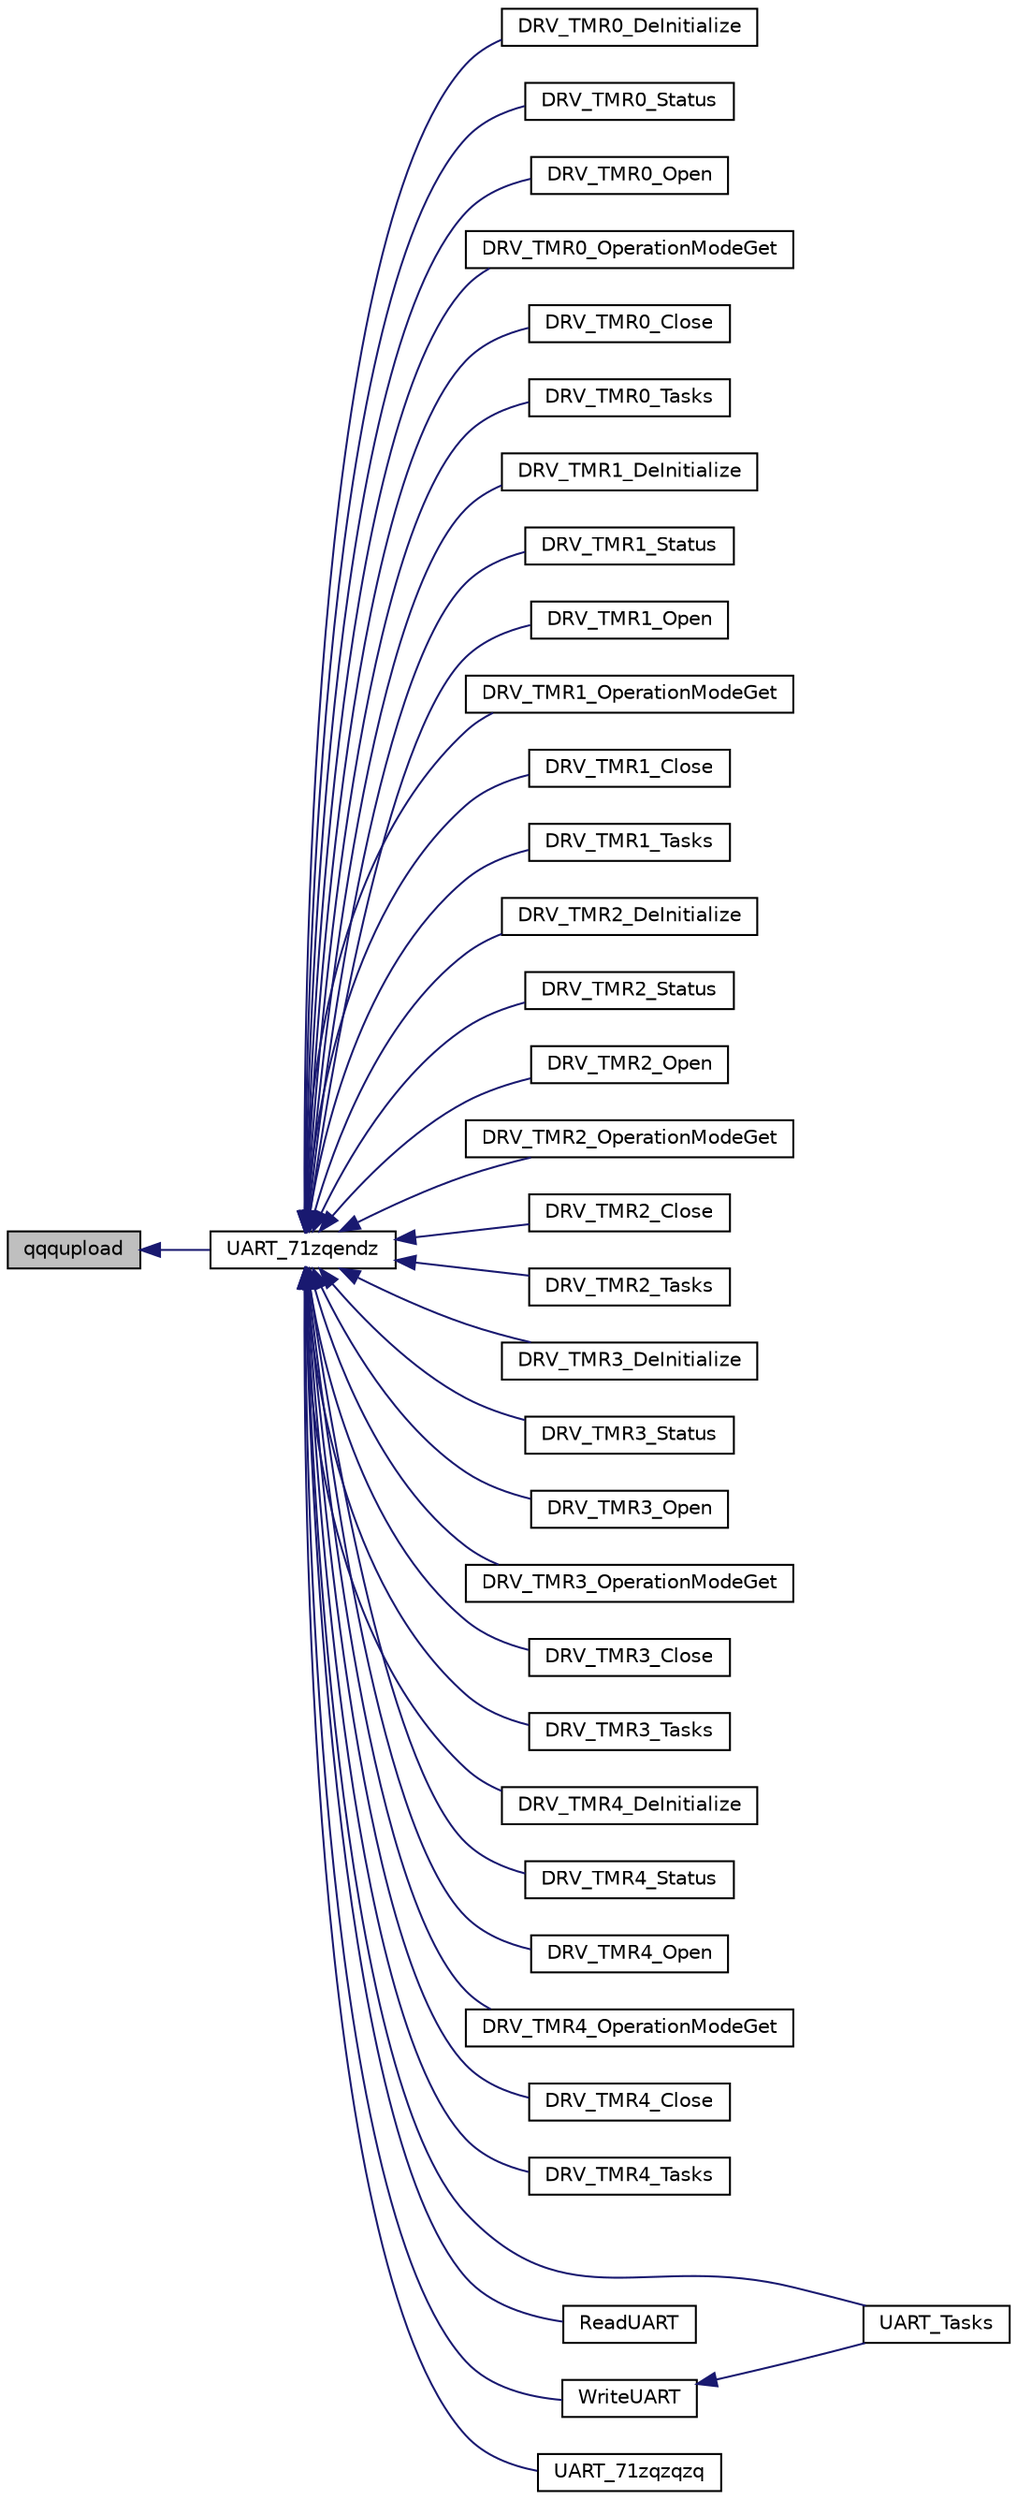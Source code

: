 digraph "qqqupload"
{
  edge [fontname="Helvetica",fontsize="10",labelfontname="Helvetica",labelfontsize="10"];
  node [fontname="Helvetica",fontsize="10",shape=record];
  rankdir="LR";
  Node1630 [label="qqqupload",height=0.2,width=0.4,color="black", fillcolor="grey75", style="filled", fontcolor="black"];
  Node1630 -> Node1631 [dir="back",color="midnightblue",fontsize="10",style="solid",fontname="Helvetica"];
  Node1631 [label="UART_71zqendz",height=0.2,width=0.4,color="black", fillcolor="white", style="filled",URL="$inszt___u_a_r_t_8c.html#a554df8fb4d2ec98c6717da3f7ee9f81d"];
  Node1631 -> Node1632 [dir="back",color="midnightblue",fontsize="10",style="solid",fontname="Helvetica"];
  Node1632 [label="DRV_TMR0_DeInitialize",height=0.2,width=0.4,color="black", fillcolor="white", style="filled",URL="$inszt___u_a_r_t_8c.html#ac35e22ce2277246569aa15a0142f42de"];
  Node1631 -> Node1633 [dir="back",color="midnightblue",fontsize="10",style="solid",fontname="Helvetica"];
  Node1633 [label="DRV_TMR0_Status",height=0.2,width=0.4,color="black", fillcolor="white", style="filled",URL="$inszt___u_a_r_t_8c.html#aa0b45abb3787c0b80fba63077983fda6"];
  Node1631 -> Node1634 [dir="back",color="midnightblue",fontsize="10",style="solid",fontname="Helvetica"];
  Node1634 [label="DRV_TMR0_Open",height=0.2,width=0.4,color="black", fillcolor="white", style="filled",URL="$inszt___u_a_r_t_8c.html#a6185be0b1acc5308100e9c168c6d9882"];
  Node1631 -> Node1635 [dir="back",color="midnightblue",fontsize="10",style="solid",fontname="Helvetica"];
  Node1635 [label="DRV_TMR0_OperationModeGet",height=0.2,width=0.4,color="black", fillcolor="white", style="filled",URL="$inszt___u_a_r_t_8c.html#a75154e72363837310412c5f0f77ca99b"];
  Node1631 -> Node1636 [dir="back",color="midnightblue",fontsize="10",style="solid",fontname="Helvetica"];
  Node1636 [label="DRV_TMR0_Close",height=0.2,width=0.4,color="black", fillcolor="white", style="filled",URL="$inszt___u_a_r_t_8c.html#a32eae35a1e64a44969e70c746ec9cdc2"];
  Node1631 -> Node1637 [dir="back",color="midnightblue",fontsize="10",style="solid",fontname="Helvetica"];
  Node1637 [label="DRV_TMR0_Tasks",height=0.2,width=0.4,color="black", fillcolor="white", style="filled",URL="$inszt___u_a_r_t_8c.html#a074ed24077060483c762988f726d23e9"];
  Node1631 -> Node1638 [dir="back",color="midnightblue",fontsize="10",style="solid",fontname="Helvetica"];
  Node1638 [label="DRV_TMR1_DeInitialize",height=0.2,width=0.4,color="black", fillcolor="white", style="filled",URL="$inszt___u_a_r_t_8c.html#abf7739f5097a1ceff5268ea070a35c9e"];
  Node1631 -> Node1639 [dir="back",color="midnightblue",fontsize="10",style="solid",fontname="Helvetica"];
  Node1639 [label="DRV_TMR1_Status",height=0.2,width=0.4,color="black", fillcolor="white", style="filled",URL="$inszt___u_a_r_t_8c.html#af0b509a65d0cc40830845f905e72f383"];
  Node1631 -> Node1640 [dir="back",color="midnightblue",fontsize="10",style="solid",fontname="Helvetica"];
  Node1640 [label="DRV_TMR1_Open",height=0.2,width=0.4,color="black", fillcolor="white", style="filled",URL="$inszt___u_a_r_t_8c.html#ac23662f1a2e62aff3d8576b4fb403b5e"];
  Node1631 -> Node1641 [dir="back",color="midnightblue",fontsize="10",style="solid",fontname="Helvetica"];
  Node1641 [label="DRV_TMR1_OperationModeGet",height=0.2,width=0.4,color="black", fillcolor="white", style="filled",URL="$inszt___u_a_r_t_8c.html#a2ddcb52c248a14db2f5d3cc2b8396b4d"];
  Node1631 -> Node1642 [dir="back",color="midnightblue",fontsize="10",style="solid",fontname="Helvetica"];
  Node1642 [label="DRV_TMR1_Close",height=0.2,width=0.4,color="black", fillcolor="white", style="filled",URL="$inszt___u_a_r_t_8c.html#a6a5cde4bb2a1f040394eff6085aa1d59"];
  Node1631 -> Node1643 [dir="back",color="midnightblue",fontsize="10",style="solid",fontname="Helvetica"];
  Node1643 [label="DRV_TMR1_Tasks",height=0.2,width=0.4,color="black", fillcolor="white", style="filled",URL="$inszt___u_a_r_t_8c.html#a0c01e1083b80ad88b2bc0fae758b1f0e"];
  Node1631 -> Node1644 [dir="back",color="midnightblue",fontsize="10",style="solid",fontname="Helvetica"];
  Node1644 [label="DRV_TMR2_DeInitialize",height=0.2,width=0.4,color="black", fillcolor="white", style="filled",URL="$inszt___u_a_r_t_8c.html#a0aa800750e31f5d3aea0afcd7faa41fe"];
  Node1631 -> Node1645 [dir="back",color="midnightblue",fontsize="10",style="solid",fontname="Helvetica"];
  Node1645 [label="DRV_TMR2_Status",height=0.2,width=0.4,color="black", fillcolor="white", style="filled",URL="$inszt___u_a_r_t_8c.html#ab66021f387d5cbb3e7ab20b7718aa773"];
  Node1631 -> Node1646 [dir="back",color="midnightblue",fontsize="10",style="solid",fontname="Helvetica"];
  Node1646 [label="DRV_TMR2_Open",height=0.2,width=0.4,color="black", fillcolor="white", style="filled",URL="$inszt___u_a_r_t_8c.html#ae3ec2e7d926f1dfcf4d5b4ec3f4452b1"];
  Node1631 -> Node1647 [dir="back",color="midnightblue",fontsize="10",style="solid",fontname="Helvetica"];
  Node1647 [label="DRV_TMR2_OperationModeGet",height=0.2,width=0.4,color="black", fillcolor="white", style="filled",URL="$inszt___u_a_r_t_8c.html#aaec612bc5ca6823e226aa9e168f0f7e4"];
  Node1631 -> Node1648 [dir="back",color="midnightblue",fontsize="10",style="solid",fontname="Helvetica"];
  Node1648 [label="DRV_TMR2_Close",height=0.2,width=0.4,color="black", fillcolor="white", style="filled",URL="$inszt___u_a_r_t_8c.html#a5ad44e5f36f8a566c396331e7c08c15d"];
  Node1631 -> Node1649 [dir="back",color="midnightblue",fontsize="10",style="solid",fontname="Helvetica"];
  Node1649 [label="DRV_TMR2_Tasks",height=0.2,width=0.4,color="black", fillcolor="white", style="filled",URL="$inszt___u_a_r_t_8c.html#a4cae103296c260a0cacd0bfbb02abec6"];
  Node1631 -> Node1650 [dir="back",color="midnightblue",fontsize="10",style="solid",fontname="Helvetica"];
  Node1650 [label="DRV_TMR3_DeInitialize",height=0.2,width=0.4,color="black", fillcolor="white", style="filled",URL="$inszt___u_a_r_t_8c.html#a51119949a1b0dc2ade9d15cd3eef3cf9"];
  Node1631 -> Node1651 [dir="back",color="midnightblue",fontsize="10",style="solid",fontname="Helvetica"];
  Node1651 [label="DRV_TMR3_Status",height=0.2,width=0.4,color="black", fillcolor="white", style="filled",URL="$inszt___u_a_r_t_8c.html#ab337820f2261ee63bfbdbe91f999de92"];
  Node1631 -> Node1652 [dir="back",color="midnightblue",fontsize="10",style="solid",fontname="Helvetica"];
  Node1652 [label="DRV_TMR3_Open",height=0.2,width=0.4,color="black", fillcolor="white", style="filled",URL="$inszt___u_a_r_t_8c.html#a14def85d2721c6fe7a0f52e5da985745"];
  Node1631 -> Node1653 [dir="back",color="midnightblue",fontsize="10",style="solid",fontname="Helvetica"];
  Node1653 [label="DRV_TMR3_OperationModeGet",height=0.2,width=0.4,color="black", fillcolor="white", style="filled",URL="$inszt___u_a_r_t_8c.html#aba3d374b5742c8fed77fb9c5125906e8"];
  Node1631 -> Node1654 [dir="back",color="midnightblue",fontsize="10",style="solid",fontname="Helvetica"];
  Node1654 [label="DRV_TMR3_Close",height=0.2,width=0.4,color="black", fillcolor="white", style="filled",URL="$inszt___u_a_r_t_8c.html#a5dd9fa4b5c96ae83f17ed22952b3526b"];
  Node1631 -> Node1655 [dir="back",color="midnightblue",fontsize="10",style="solid",fontname="Helvetica"];
  Node1655 [label="DRV_TMR3_Tasks",height=0.2,width=0.4,color="black", fillcolor="white", style="filled",URL="$inszt___u_a_r_t_8c.html#ac4622292b2dab66f9b5ae9778db08478"];
  Node1631 -> Node1656 [dir="back",color="midnightblue",fontsize="10",style="solid",fontname="Helvetica"];
  Node1656 [label="DRV_TMR4_DeInitialize",height=0.2,width=0.4,color="black", fillcolor="white", style="filled",URL="$inszt___u_a_r_t_8c.html#a24315793d9553d184024aea496534bc5"];
  Node1631 -> Node1657 [dir="back",color="midnightblue",fontsize="10",style="solid",fontname="Helvetica"];
  Node1657 [label="DRV_TMR4_Status",height=0.2,width=0.4,color="black", fillcolor="white", style="filled",URL="$inszt___u_a_r_t_8c.html#aeb55a9257642cf221bcb641b25033668"];
  Node1631 -> Node1658 [dir="back",color="midnightblue",fontsize="10",style="solid",fontname="Helvetica"];
  Node1658 [label="DRV_TMR4_Open",height=0.2,width=0.4,color="black", fillcolor="white", style="filled",URL="$inszt___u_a_r_t_8c.html#a6e2c39c5a9d8b23859be0e673b43b1b9"];
  Node1631 -> Node1659 [dir="back",color="midnightblue",fontsize="10",style="solid",fontname="Helvetica"];
  Node1659 [label="DRV_TMR4_OperationModeGet",height=0.2,width=0.4,color="black", fillcolor="white", style="filled",URL="$inszt___u_a_r_t_8c.html#ad47780c4b3a36ef4f64841b0106a751d"];
  Node1631 -> Node1660 [dir="back",color="midnightblue",fontsize="10",style="solid",fontname="Helvetica"];
  Node1660 [label="DRV_TMR4_Close",height=0.2,width=0.4,color="black", fillcolor="white", style="filled",URL="$inszt___u_a_r_t_8c.html#abca98245dd4f6348cc96c19911fa2f7f"];
  Node1631 -> Node1661 [dir="back",color="midnightblue",fontsize="10",style="solid",fontname="Helvetica"];
  Node1661 [label="DRV_TMR4_Tasks",height=0.2,width=0.4,color="black", fillcolor="white", style="filled",URL="$inszt___u_a_r_t_8c.html#a97a4bb302673812056f8ad54ea70b59e"];
  Node1631 -> Node1662 [dir="back",color="midnightblue",fontsize="10",style="solid",fontname="Helvetica"];
  Node1662 [label="UART_Tasks",height=0.2,width=0.4,color="black", fillcolor="white", style="filled",URL="$_u_a_r_t_8h.html#aab7c894c540f5df89f5dc640f0379953"];
  Node1631 -> Node1663 [dir="back",color="midnightblue",fontsize="10",style="solid",fontname="Helvetica"];
  Node1663 [label="ReadUART",height=0.2,width=0.4,color="black", fillcolor="white", style="filled",URL="$inszt___u_a_r_t_8c.html#a2961ac14c60d8731e0c9761ab23fa39b"];
  Node1631 -> Node1664 [dir="back",color="midnightblue",fontsize="10",style="solid",fontname="Helvetica"];
  Node1664 [label="WriteUART",height=0.2,width=0.4,color="black", fillcolor="white", style="filled",URL="$inszt___u_a_r_t_8c.html#a04847dad9f416306723e78f9a048bfd1"];
  Node1664 -> Node1662 [dir="back",color="midnightblue",fontsize="10",style="solid",fontname="Helvetica"];
  Node1631 -> Node1665 [dir="back",color="midnightblue",fontsize="10",style="solid",fontname="Helvetica"];
  Node1665 [label="UART_71zqzqzq",height=0.2,width=0.4,color="black", fillcolor="white", style="filled",URL="$inszt___u_a_r_t_8c.html#a19c09b500081ebc96cd882580ab78f5c"];
}
